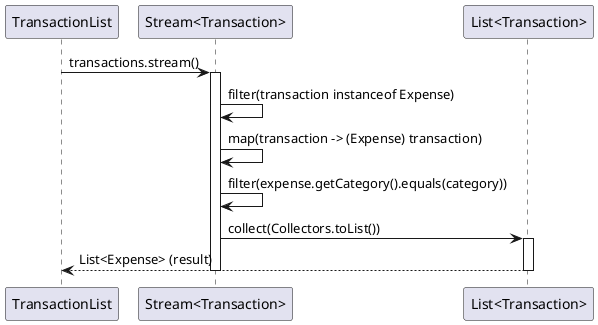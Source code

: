 @startuml
participant "TransactionList" as TL
participant "Stream<Transaction>" as Stream
participant "List<Transaction>" as List

TL -> Stream: transactions.stream()
activate Stream

Stream -> Stream: filter(transaction instanceof Expense)
Stream -> Stream: map(transaction -> (Expense) transaction)
Stream -> Stream: filter(expense.getCategory().equals(category))
Stream -> List: collect(Collectors.toList())
activate List

List --> TL: List<Expense> (result)
deactivate List
deactivate Stream
@enduml
